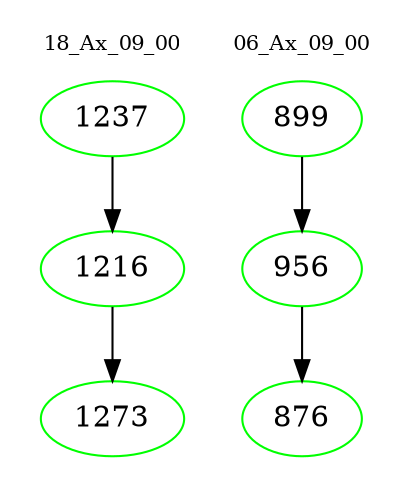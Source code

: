 digraph{
subgraph cluster_0 {
color = white
label = "18_Ax_09_00";
fontsize=10;
T0_1237 [label="1237", color="green"]
T0_1237 -> T0_1216 [color="black"]
T0_1216 [label="1216", color="green"]
T0_1216 -> T0_1273 [color="black"]
T0_1273 [label="1273", color="green"]
}
subgraph cluster_1 {
color = white
label = "06_Ax_09_00";
fontsize=10;
T1_899 [label="899", color="green"]
T1_899 -> T1_956 [color="black"]
T1_956 [label="956", color="green"]
T1_956 -> T1_876 [color="black"]
T1_876 [label="876", color="green"]
}
}
